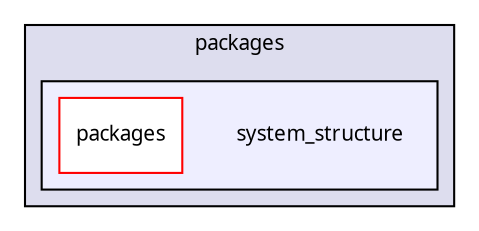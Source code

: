digraph "packages/system_structure/" {
  compound=true
  node [ fontsize="10", fontname="FreeSans.ttf"];
  edge [ labelfontsize="10", labelfontname="FreeSans.ttf"];
  subgraph clusterdir_93501a11e921083efbd154e0cdff5f10 {
    graph [ bgcolor="#ddddee", pencolor="black", label="packages" fontname="FreeSans.ttf", fontsize="10", URL="dir_93501a11e921083efbd154e0cdff5f10.html"]
  subgraph clusterdir_57f658e2fe4e92c1b9508cb908e0bab5 {
    graph [ bgcolor="#eeeeff", pencolor="black", label="" URL="dir_57f658e2fe4e92c1b9508cb908e0bab5.html"];
    dir_57f658e2fe4e92c1b9508cb908e0bab5 [shape=plaintext label="system_structure"];
    dir_5ef9c362f63f204f34b2aea1aef0a0fe [shape=box label="packages" color="red" fillcolor="white" style="filled" URL="dir_5ef9c362f63f204f34b2aea1aef0a0fe.html"];
  }
  }
}

